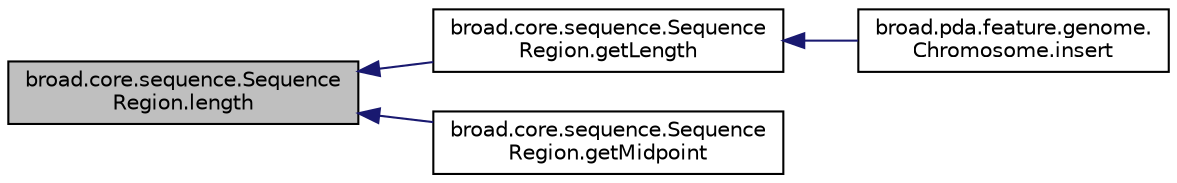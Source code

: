 digraph "broad.core.sequence.SequenceRegion.length"
{
  edge [fontname="Helvetica",fontsize="10",labelfontname="Helvetica",labelfontsize="10"];
  node [fontname="Helvetica",fontsize="10",shape=record];
  rankdir="LR";
  Node1 [label="broad.core.sequence.Sequence\lRegion.length",height=0.2,width=0.4,color="black", fillcolor="grey75", style="filled" fontcolor="black"];
  Node1 -> Node2 [dir="back",color="midnightblue",fontsize="10",style="solid"];
  Node2 [label="broad.core.sequence.Sequence\lRegion.getLength",height=0.2,width=0.4,color="black", fillcolor="white", style="filled",URL="$classbroad_1_1core_1_1sequence_1_1_sequence_region.html#a73892ab0e9b260c5f518481a47fdba82"];
  Node2 -> Node3 [dir="back",color="midnightblue",fontsize="10",style="solid"];
  Node3 [label="broad.pda.feature.genome.\lChromosome.insert",height=0.2,width=0.4,color="black", fillcolor="white", style="filled",URL="$classbroad_1_1pda_1_1feature_1_1genome_1_1_chromosome.html#ab295584fcacd051aaf615cffc19376ea"];
  Node1 -> Node4 [dir="back",color="midnightblue",fontsize="10",style="solid"];
  Node4 [label="broad.core.sequence.Sequence\lRegion.getMidpoint",height=0.2,width=0.4,color="black", fillcolor="white", style="filled",URL="$classbroad_1_1core_1_1sequence_1_1_sequence_region.html#a2349bf9ffd84ef978ecc06e0db1804d4"];
}
